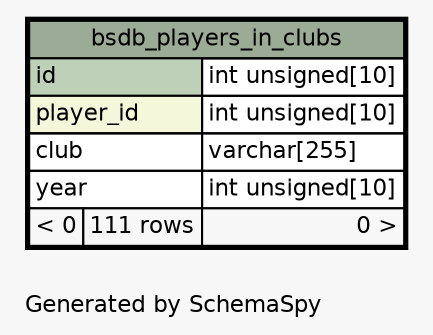 // dot 2.38.0 on Mac OS X 10.9.4
// SchemaSpy rev 590
digraph "oneDegreeRelationshipsDiagram" {
  graph [
    rankdir="RL"
    bgcolor="#f7f7f7"
    label="\nGenerated by SchemaSpy"
    labeljust="l"
    nodesep="0.18"
    ranksep="0.46"
    fontname="Helvetica"
    fontsize="11"
  ];
  node [
    fontname="Helvetica"
    fontsize="11"
    shape="plaintext"
  ];
  edge [
    arrowsize="0.8"
  ];
  "bsdb_players_in_clubs" [
    label=<
    <TABLE BORDER="2" CELLBORDER="1" CELLSPACING="0" BGCOLOR="#ffffff">
      <TR><TD COLSPAN="3" BGCOLOR="#9bab96" ALIGN="CENTER">bsdb_players_in_clubs</TD></TR>
      <TR><TD PORT="id" COLSPAN="2" BGCOLOR="#bed1b8" ALIGN="LEFT">id</TD><TD PORT="id.type" ALIGN="LEFT">int unsigned[10]</TD></TR>
      <TR><TD PORT="player_id" COLSPAN="2" BGCOLOR="#f4f7da" ALIGN="LEFT">player_id</TD><TD PORT="player_id.type" ALIGN="LEFT">int unsigned[10]</TD></TR>
      <TR><TD PORT="club" COLSPAN="2" ALIGN="LEFT">club</TD><TD PORT="club.type" ALIGN="LEFT">varchar[255]</TD></TR>
      <TR><TD PORT="year" COLSPAN="2" ALIGN="LEFT">year</TD><TD PORT="year.type" ALIGN="LEFT">int unsigned[10]</TD></TR>
      <TR><TD ALIGN="LEFT" BGCOLOR="#f7f7f7">&lt; 0</TD><TD ALIGN="RIGHT" BGCOLOR="#f7f7f7">111 rows</TD><TD ALIGN="RIGHT" BGCOLOR="#f7f7f7">0 &gt;</TD></TR>
    </TABLE>>
    URL="bsdb_players_in_clubs.html"
    tooltip="bsdb_players_in_clubs"
  ];
}

